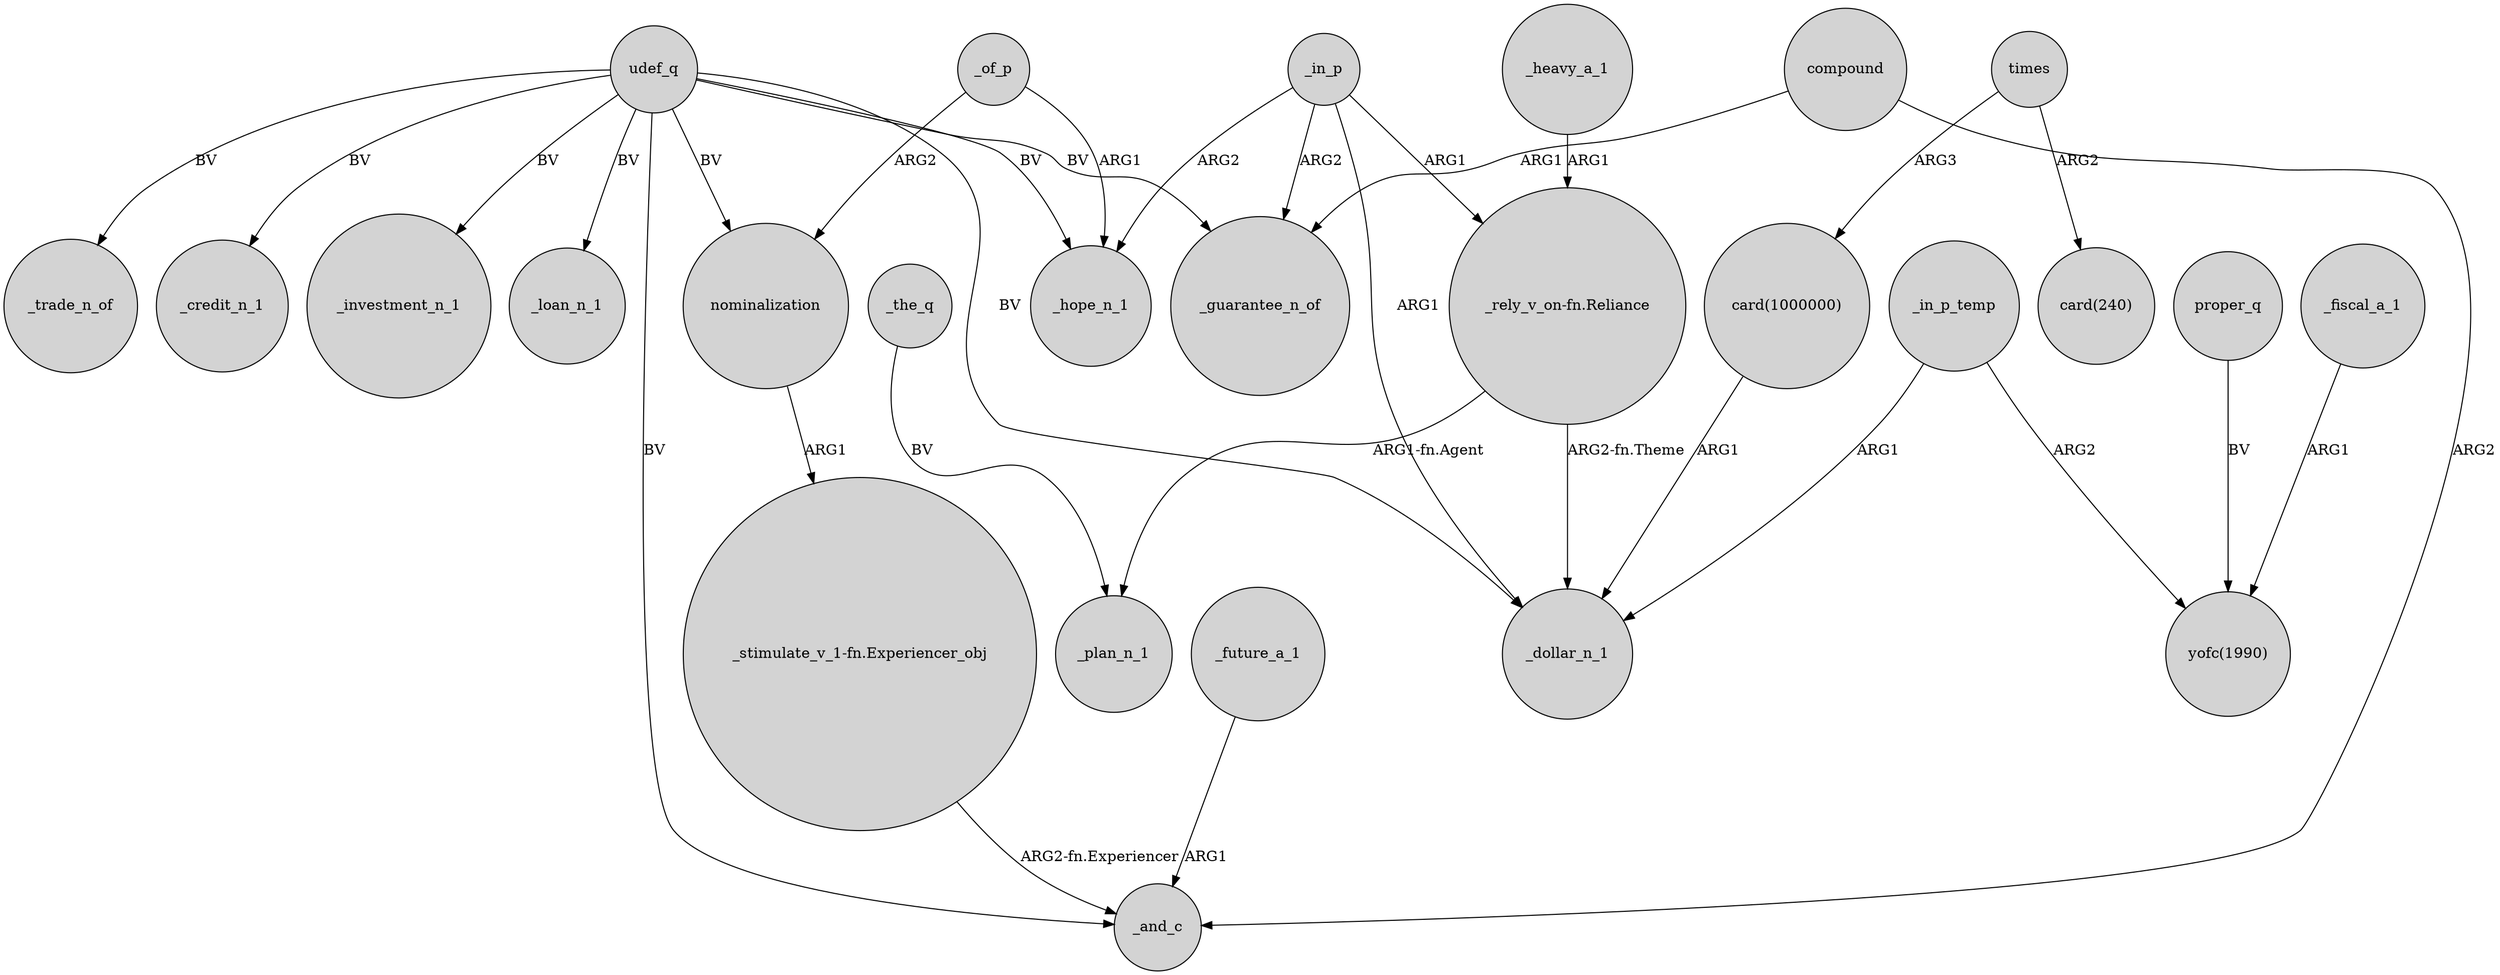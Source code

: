 digraph {
	node [shape=circle style=filled]
	"card(1000000)" -> _dollar_n_1 [label=ARG1]
	_future_a_1 -> _and_c [label=ARG1]
	udef_q -> _trade_n_of [label=BV]
	udef_q -> _credit_n_1 [label=BV]
	_the_q -> _plan_n_1 [label=BV]
	_heavy_a_1 -> "_rely_v_on-fn.Reliance" [label=ARG1]
	udef_q -> _guarantee_n_of [label=BV]
	_in_p_temp -> "yofc(1990)" [label=ARG2]
	proper_q -> "yofc(1990)" [label=BV]
	_in_p -> "_rely_v_on-fn.Reliance" [label=ARG1]
	nominalization -> "_stimulate_v_1-fn.Experiencer_obj" [label=ARG1]
	_in_p -> _hope_n_1 [label=ARG2]
	times -> "card(240)" [label=ARG2]
	compound -> _and_c [label=ARG2]
	_of_p -> _hope_n_1 [label=ARG1]
	times -> "card(1000000)" [label=ARG3]
	_of_p -> nominalization [label=ARG2]
	"_rely_v_on-fn.Reliance" -> _plan_n_1 [label="ARG1-fn.Agent"]
	"_stimulate_v_1-fn.Experiencer_obj" -> _and_c [label="ARG2-fn.Experiencer"]
	udef_q -> nominalization [label=BV]
	_in_p -> _guarantee_n_of [label=ARG2]
	udef_q -> _investment_n_1 [label=BV]
	_in_p -> _dollar_n_1 [label=ARG1]
	"_rely_v_on-fn.Reliance" -> _dollar_n_1 [label="ARG2-fn.Theme"]
	udef_q -> _dollar_n_1 [label=BV]
	compound -> _guarantee_n_of [label=ARG1]
	_in_p_temp -> _dollar_n_1 [label=ARG1]
	udef_q -> _and_c [label=BV]
	_fiscal_a_1 -> "yofc(1990)" [label=ARG1]
	udef_q -> _loan_n_1 [label=BV]
	udef_q -> _hope_n_1 [label=BV]
}
